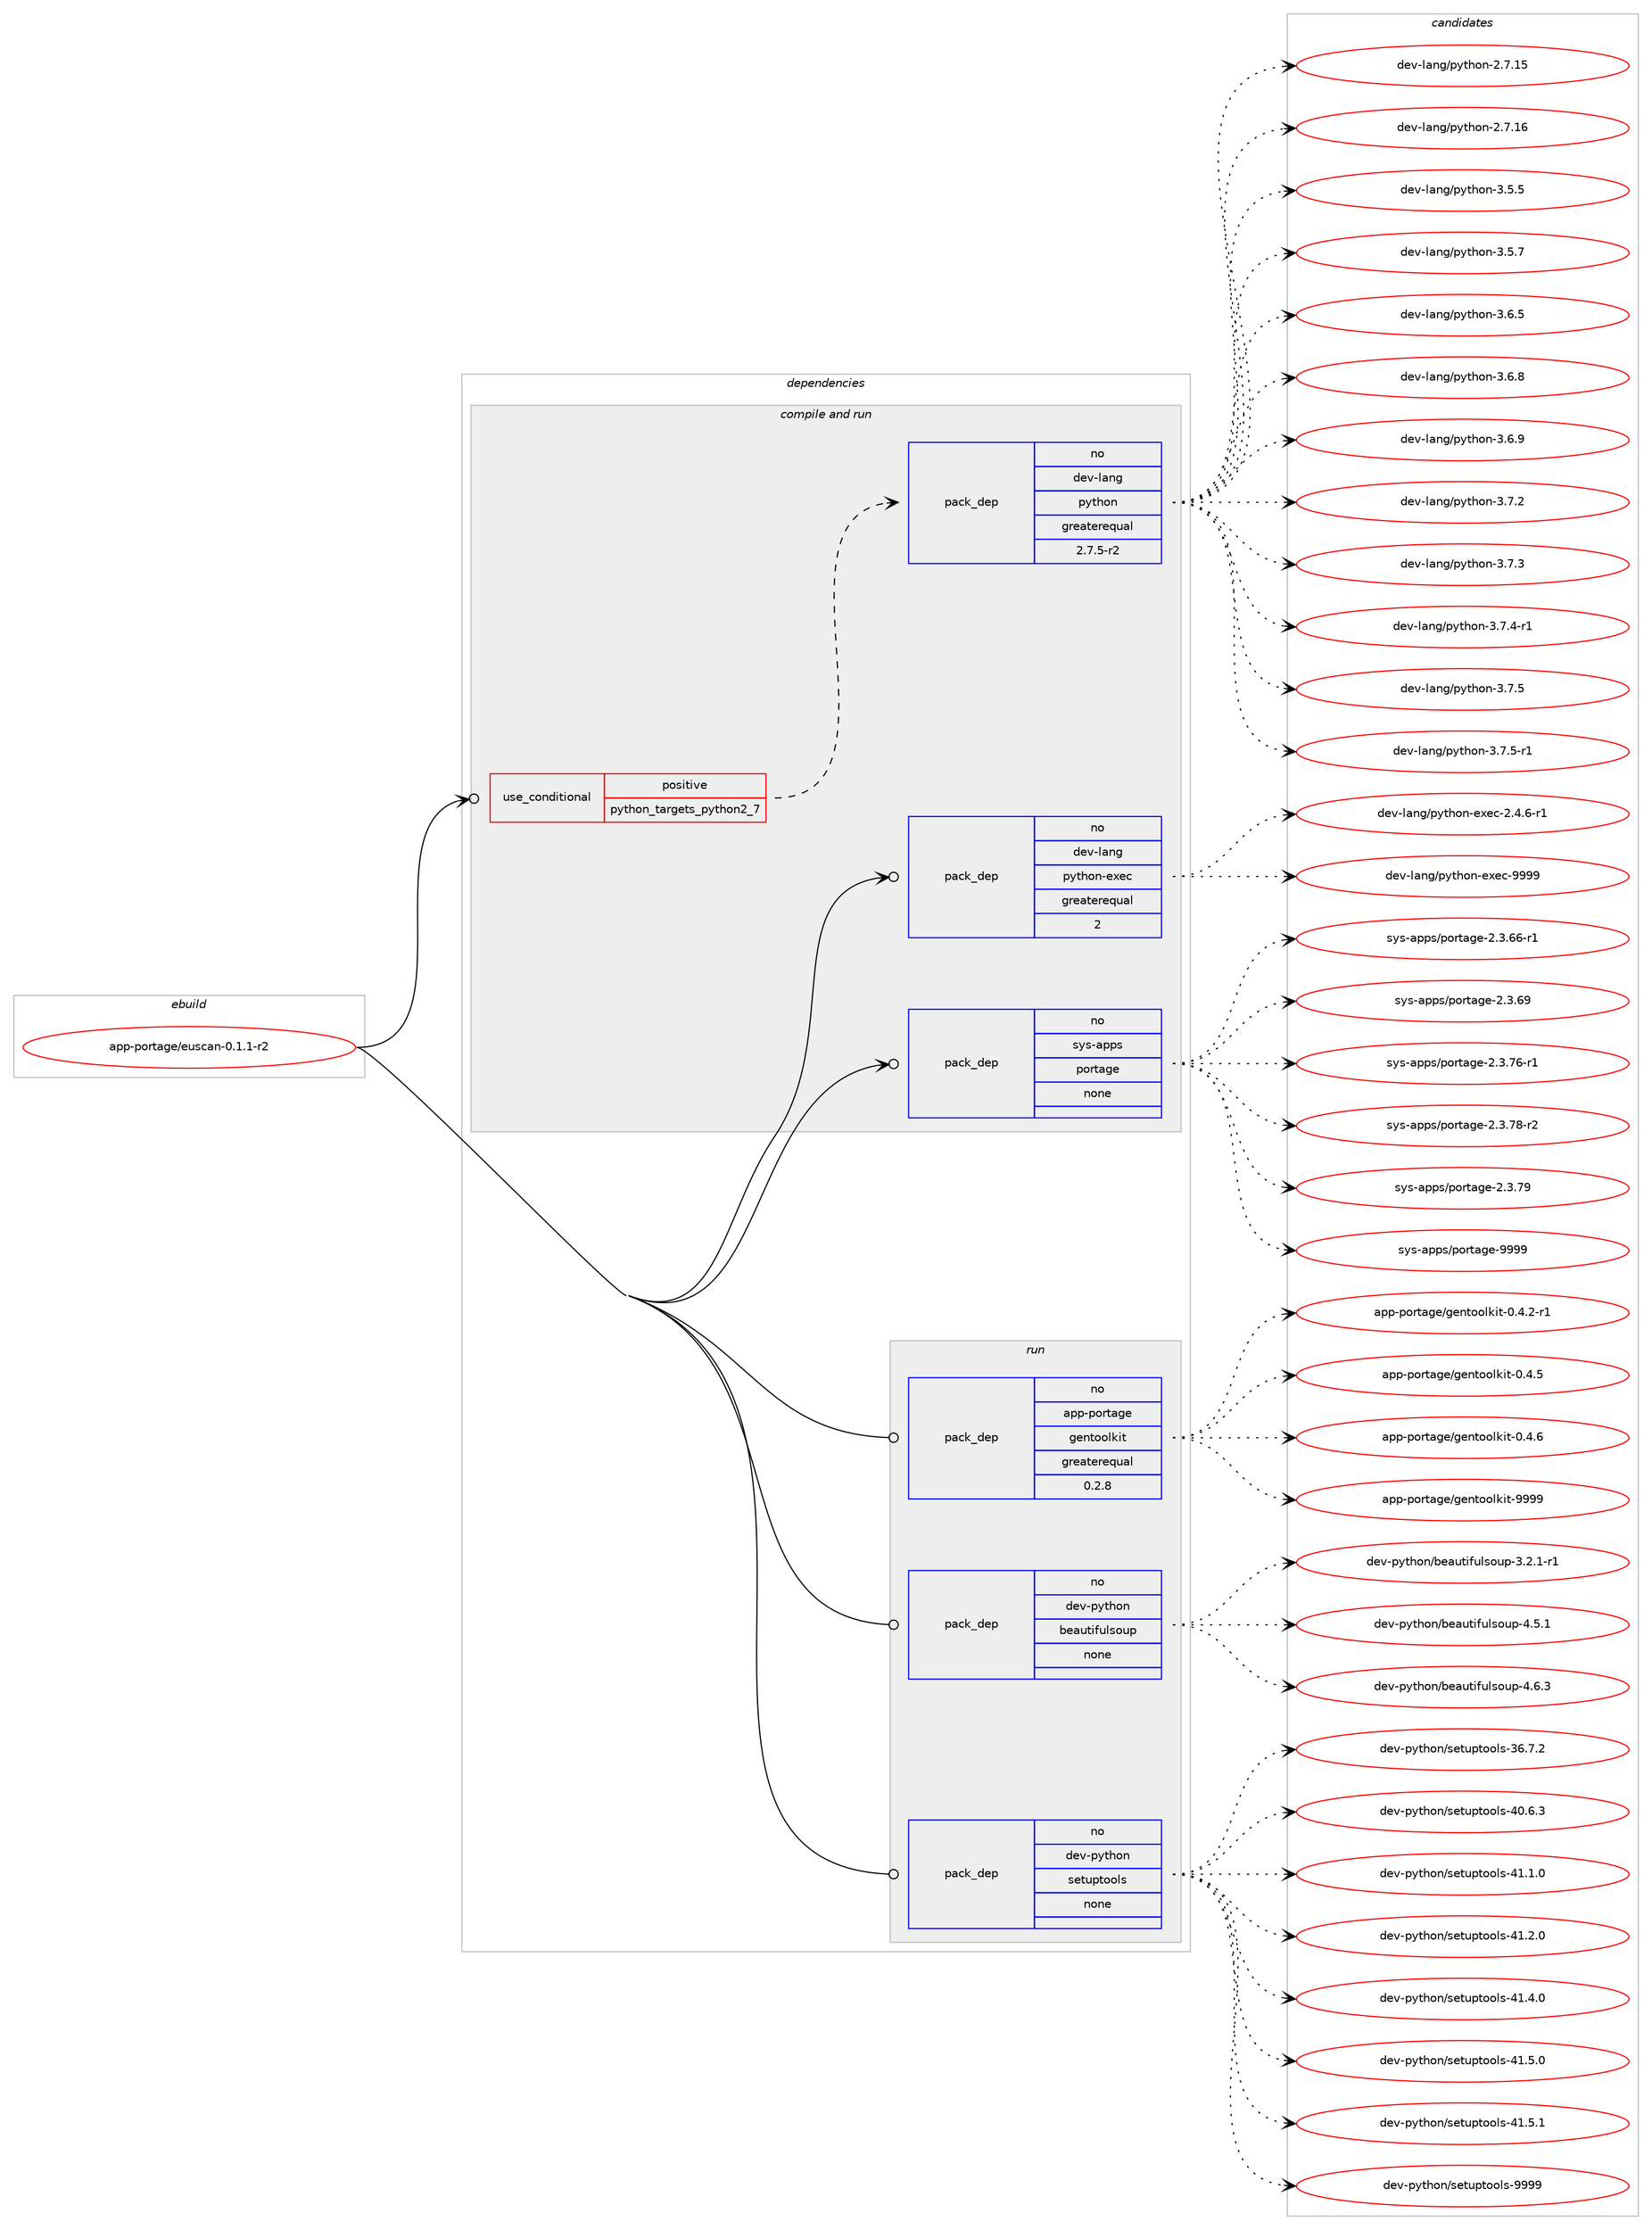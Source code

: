 digraph prolog {

# *************
# Graph options
# *************

newrank=true;
concentrate=true;
compound=true;
graph [rankdir=LR,fontname=Helvetica,fontsize=10,ranksep=1.5];#, ranksep=2.5, nodesep=0.2];
edge  [arrowhead=vee];
node  [fontname=Helvetica,fontsize=10];

# **********
# The ebuild
# **********

subgraph cluster_leftcol {
color=gray;
rank=same;
label=<<i>ebuild</i>>;
id [label="app-portage/euscan-0.1.1-r2", color=red, width=4, href="../app-portage/euscan-0.1.1-r2.svg"];
}

# ****************
# The dependencies
# ****************

subgraph cluster_midcol {
color=gray;
label=<<i>dependencies</i>>;
subgraph cluster_compile {
fillcolor="#eeeeee";
style=filled;
label=<<i>compile</i>>;
}
subgraph cluster_compileandrun {
fillcolor="#eeeeee";
style=filled;
label=<<i>compile and run</i>>;
subgraph cond120406 {
dependency505062 [label=<<TABLE BORDER="0" CELLBORDER="1" CELLSPACING="0" CELLPADDING="4"><TR><TD ROWSPAN="3" CELLPADDING="10">use_conditional</TD></TR><TR><TD>positive</TD></TR><TR><TD>python_targets_python2_7</TD></TR></TABLE>>, shape=none, color=red];
subgraph pack375525 {
dependency505063 [label=<<TABLE BORDER="0" CELLBORDER="1" CELLSPACING="0" CELLPADDING="4" WIDTH="220"><TR><TD ROWSPAN="6" CELLPADDING="30">pack_dep</TD></TR><TR><TD WIDTH="110">no</TD></TR><TR><TD>dev-lang</TD></TR><TR><TD>python</TD></TR><TR><TD>greaterequal</TD></TR><TR><TD>2.7.5-r2</TD></TR></TABLE>>, shape=none, color=blue];
}
dependency505062:e -> dependency505063:w [weight=20,style="dashed",arrowhead="vee"];
}
id:e -> dependency505062:w [weight=20,style="solid",arrowhead="odotvee"];
subgraph pack375526 {
dependency505064 [label=<<TABLE BORDER="0" CELLBORDER="1" CELLSPACING="0" CELLPADDING="4" WIDTH="220"><TR><TD ROWSPAN="6" CELLPADDING="30">pack_dep</TD></TR><TR><TD WIDTH="110">no</TD></TR><TR><TD>dev-lang</TD></TR><TR><TD>python-exec</TD></TR><TR><TD>greaterequal</TD></TR><TR><TD>2</TD></TR></TABLE>>, shape=none, color=blue];
}
id:e -> dependency505064:w [weight=20,style="solid",arrowhead="odotvee"];
subgraph pack375527 {
dependency505065 [label=<<TABLE BORDER="0" CELLBORDER="1" CELLSPACING="0" CELLPADDING="4" WIDTH="220"><TR><TD ROWSPAN="6" CELLPADDING="30">pack_dep</TD></TR><TR><TD WIDTH="110">no</TD></TR><TR><TD>sys-apps</TD></TR><TR><TD>portage</TD></TR><TR><TD>none</TD></TR><TR><TD></TD></TR></TABLE>>, shape=none, color=blue];
}
id:e -> dependency505065:w [weight=20,style="solid",arrowhead="odotvee"];
}
subgraph cluster_run {
fillcolor="#eeeeee";
style=filled;
label=<<i>run</i>>;
subgraph pack375528 {
dependency505066 [label=<<TABLE BORDER="0" CELLBORDER="1" CELLSPACING="0" CELLPADDING="4" WIDTH="220"><TR><TD ROWSPAN="6" CELLPADDING="30">pack_dep</TD></TR><TR><TD WIDTH="110">no</TD></TR><TR><TD>app-portage</TD></TR><TR><TD>gentoolkit</TD></TR><TR><TD>greaterequal</TD></TR><TR><TD>0.2.8</TD></TR></TABLE>>, shape=none, color=blue];
}
id:e -> dependency505066:w [weight=20,style="solid",arrowhead="odot"];
subgraph pack375529 {
dependency505067 [label=<<TABLE BORDER="0" CELLBORDER="1" CELLSPACING="0" CELLPADDING="4" WIDTH="220"><TR><TD ROWSPAN="6" CELLPADDING="30">pack_dep</TD></TR><TR><TD WIDTH="110">no</TD></TR><TR><TD>dev-python</TD></TR><TR><TD>beautifulsoup</TD></TR><TR><TD>none</TD></TR><TR><TD></TD></TR></TABLE>>, shape=none, color=blue];
}
id:e -> dependency505067:w [weight=20,style="solid",arrowhead="odot"];
subgraph pack375530 {
dependency505068 [label=<<TABLE BORDER="0" CELLBORDER="1" CELLSPACING="0" CELLPADDING="4" WIDTH="220"><TR><TD ROWSPAN="6" CELLPADDING="30">pack_dep</TD></TR><TR><TD WIDTH="110">no</TD></TR><TR><TD>dev-python</TD></TR><TR><TD>setuptools</TD></TR><TR><TD>none</TD></TR><TR><TD></TD></TR></TABLE>>, shape=none, color=blue];
}
id:e -> dependency505068:w [weight=20,style="solid",arrowhead="odot"];
}
}

# **************
# The candidates
# **************

subgraph cluster_choices {
rank=same;
color=gray;
label=<<i>candidates</i>>;

subgraph choice375525 {
color=black;
nodesep=1;
choice10010111845108971101034711212111610411111045504655464953 [label="dev-lang/python-2.7.15", color=red, width=4,href="../dev-lang/python-2.7.15.svg"];
choice10010111845108971101034711212111610411111045504655464954 [label="dev-lang/python-2.7.16", color=red, width=4,href="../dev-lang/python-2.7.16.svg"];
choice100101118451089711010347112121116104111110455146534653 [label="dev-lang/python-3.5.5", color=red, width=4,href="../dev-lang/python-3.5.5.svg"];
choice100101118451089711010347112121116104111110455146534655 [label="dev-lang/python-3.5.7", color=red, width=4,href="../dev-lang/python-3.5.7.svg"];
choice100101118451089711010347112121116104111110455146544653 [label="dev-lang/python-3.6.5", color=red, width=4,href="../dev-lang/python-3.6.5.svg"];
choice100101118451089711010347112121116104111110455146544656 [label="dev-lang/python-3.6.8", color=red, width=4,href="../dev-lang/python-3.6.8.svg"];
choice100101118451089711010347112121116104111110455146544657 [label="dev-lang/python-3.6.9", color=red, width=4,href="../dev-lang/python-3.6.9.svg"];
choice100101118451089711010347112121116104111110455146554650 [label="dev-lang/python-3.7.2", color=red, width=4,href="../dev-lang/python-3.7.2.svg"];
choice100101118451089711010347112121116104111110455146554651 [label="dev-lang/python-3.7.3", color=red, width=4,href="../dev-lang/python-3.7.3.svg"];
choice1001011184510897110103471121211161041111104551465546524511449 [label="dev-lang/python-3.7.4-r1", color=red, width=4,href="../dev-lang/python-3.7.4-r1.svg"];
choice100101118451089711010347112121116104111110455146554653 [label="dev-lang/python-3.7.5", color=red, width=4,href="../dev-lang/python-3.7.5.svg"];
choice1001011184510897110103471121211161041111104551465546534511449 [label="dev-lang/python-3.7.5-r1", color=red, width=4,href="../dev-lang/python-3.7.5-r1.svg"];
dependency505063:e -> choice10010111845108971101034711212111610411111045504655464953:w [style=dotted,weight="100"];
dependency505063:e -> choice10010111845108971101034711212111610411111045504655464954:w [style=dotted,weight="100"];
dependency505063:e -> choice100101118451089711010347112121116104111110455146534653:w [style=dotted,weight="100"];
dependency505063:e -> choice100101118451089711010347112121116104111110455146534655:w [style=dotted,weight="100"];
dependency505063:e -> choice100101118451089711010347112121116104111110455146544653:w [style=dotted,weight="100"];
dependency505063:e -> choice100101118451089711010347112121116104111110455146544656:w [style=dotted,weight="100"];
dependency505063:e -> choice100101118451089711010347112121116104111110455146544657:w [style=dotted,weight="100"];
dependency505063:e -> choice100101118451089711010347112121116104111110455146554650:w [style=dotted,weight="100"];
dependency505063:e -> choice100101118451089711010347112121116104111110455146554651:w [style=dotted,weight="100"];
dependency505063:e -> choice1001011184510897110103471121211161041111104551465546524511449:w [style=dotted,weight="100"];
dependency505063:e -> choice100101118451089711010347112121116104111110455146554653:w [style=dotted,weight="100"];
dependency505063:e -> choice1001011184510897110103471121211161041111104551465546534511449:w [style=dotted,weight="100"];
}
subgraph choice375526 {
color=black;
nodesep=1;
choice10010111845108971101034711212111610411111045101120101994550465246544511449 [label="dev-lang/python-exec-2.4.6-r1", color=red, width=4,href="../dev-lang/python-exec-2.4.6-r1.svg"];
choice10010111845108971101034711212111610411111045101120101994557575757 [label="dev-lang/python-exec-9999", color=red, width=4,href="../dev-lang/python-exec-9999.svg"];
dependency505064:e -> choice10010111845108971101034711212111610411111045101120101994550465246544511449:w [style=dotted,weight="100"];
dependency505064:e -> choice10010111845108971101034711212111610411111045101120101994557575757:w [style=dotted,weight="100"];
}
subgraph choice375527 {
color=black;
nodesep=1;
choice11512111545971121121154711211111411697103101455046514654544511449 [label="sys-apps/portage-2.3.66-r1", color=red, width=4,href="../sys-apps/portage-2.3.66-r1.svg"];
choice1151211154597112112115471121111141169710310145504651465457 [label="sys-apps/portage-2.3.69", color=red, width=4,href="../sys-apps/portage-2.3.69.svg"];
choice11512111545971121121154711211111411697103101455046514655544511449 [label="sys-apps/portage-2.3.76-r1", color=red, width=4,href="../sys-apps/portage-2.3.76-r1.svg"];
choice11512111545971121121154711211111411697103101455046514655564511450 [label="sys-apps/portage-2.3.78-r2", color=red, width=4,href="../sys-apps/portage-2.3.78-r2.svg"];
choice1151211154597112112115471121111141169710310145504651465557 [label="sys-apps/portage-2.3.79", color=red, width=4,href="../sys-apps/portage-2.3.79.svg"];
choice115121115459711211211547112111114116971031014557575757 [label="sys-apps/portage-9999", color=red, width=4,href="../sys-apps/portage-9999.svg"];
dependency505065:e -> choice11512111545971121121154711211111411697103101455046514654544511449:w [style=dotted,weight="100"];
dependency505065:e -> choice1151211154597112112115471121111141169710310145504651465457:w [style=dotted,weight="100"];
dependency505065:e -> choice11512111545971121121154711211111411697103101455046514655544511449:w [style=dotted,weight="100"];
dependency505065:e -> choice11512111545971121121154711211111411697103101455046514655564511450:w [style=dotted,weight="100"];
dependency505065:e -> choice1151211154597112112115471121111141169710310145504651465557:w [style=dotted,weight="100"];
dependency505065:e -> choice115121115459711211211547112111114116971031014557575757:w [style=dotted,weight="100"];
}
subgraph choice375528 {
color=black;
nodesep=1;
choice971121124511211111411697103101471031011101161111111081071051164548465246504511449 [label="app-portage/gentoolkit-0.4.2-r1", color=red, width=4,href="../app-portage/gentoolkit-0.4.2-r1.svg"];
choice97112112451121111141169710310147103101110116111111108107105116454846524653 [label="app-portage/gentoolkit-0.4.5", color=red, width=4,href="../app-portage/gentoolkit-0.4.5.svg"];
choice97112112451121111141169710310147103101110116111111108107105116454846524654 [label="app-portage/gentoolkit-0.4.6", color=red, width=4,href="../app-portage/gentoolkit-0.4.6.svg"];
choice971121124511211111411697103101471031011101161111111081071051164557575757 [label="app-portage/gentoolkit-9999", color=red, width=4,href="../app-portage/gentoolkit-9999.svg"];
dependency505066:e -> choice971121124511211111411697103101471031011101161111111081071051164548465246504511449:w [style=dotted,weight="100"];
dependency505066:e -> choice97112112451121111141169710310147103101110116111111108107105116454846524653:w [style=dotted,weight="100"];
dependency505066:e -> choice97112112451121111141169710310147103101110116111111108107105116454846524654:w [style=dotted,weight="100"];
dependency505066:e -> choice971121124511211111411697103101471031011101161111111081071051164557575757:w [style=dotted,weight="100"];
}
subgraph choice375529 {
color=black;
nodesep=1;
choice100101118451121211161041111104798101971171161051021171081151111171124551465046494511449 [label="dev-python/beautifulsoup-3.2.1-r1", color=red, width=4,href="../dev-python/beautifulsoup-3.2.1-r1.svg"];
choice10010111845112121116104111110479810197117116105102117108115111117112455246534649 [label="dev-python/beautifulsoup-4.5.1", color=red, width=4,href="../dev-python/beautifulsoup-4.5.1.svg"];
choice10010111845112121116104111110479810197117116105102117108115111117112455246544651 [label="dev-python/beautifulsoup-4.6.3", color=red, width=4,href="../dev-python/beautifulsoup-4.6.3.svg"];
dependency505067:e -> choice100101118451121211161041111104798101971171161051021171081151111171124551465046494511449:w [style=dotted,weight="100"];
dependency505067:e -> choice10010111845112121116104111110479810197117116105102117108115111117112455246534649:w [style=dotted,weight="100"];
dependency505067:e -> choice10010111845112121116104111110479810197117116105102117108115111117112455246544651:w [style=dotted,weight="100"];
}
subgraph choice375530 {
color=black;
nodesep=1;
choice100101118451121211161041111104711510111611711211611111110811545515446554650 [label="dev-python/setuptools-36.7.2", color=red, width=4,href="../dev-python/setuptools-36.7.2.svg"];
choice100101118451121211161041111104711510111611711211611111110811545524846544651 [label="dev-python/setuptools-40.6.3", color=red, width=4,href="../dev-python/setuptools-40.6.3.svg"];
choice100101118451121211161041111104711510111611711211611111110811545524946494648 [label="dev-python/setuptools-41.1.0", color=red, width=4,href="../dev-python/setuptools-41.1.0.svg"];
choice100101118451121211161041111104711510111611711211611111110811545524946504648 [label="dev-python/setuptools-41.2.0", color=red, width=4,href="../dev-python/setuptools-41.2.0.svg"];
choice100101118451121211161041111104711510111611711211611111110811545524946524648 [label="dev-python/setuptools-41.4.0", color=red, width=4,href="../dev-python/setuptools-41.4.0.svg"];
choice100101118451121211161041111104711510111611711211611111110811545524946534648 [label="dev-python/setuptools-41.5.0", color=red, width=4,href="../dev-python/setuptools-41.5.0.svg"];
choice100101118451121211161041111104711510111611711211611111110811545524946534649 [label="dev-python/setuptools-41.5.1", color=red, width=4,href="../dev-python/setuptools-41.5.1.svg"];
choice10010111845112121116104111110471151011161171121161111111081154557575757 [label="dev-python/setuptools-9999", color=red, width=4,href="../dev-python/setuptools-9999.svg"];
dependency505068:e -> choice100101118451121211161041111104711510111611711211611111110811545515446554650:w [style=dotted,weight="100"];
dependency505068:e -> choice100101118451121211161041111104711510111611711211611111110811545524846544651:w [style=dotted,weight="100"];
dependency505068:e -> choice100101118451121211161041111104711510111611711211611111110811545524946494648:w [style=dotted,weight="100"];
dependency505068:e -> choice100101118451121211161041111104711510111611711211611111110811545524946504648:w [style=dotted,weight="100"];
dependency505068:e -> choice100101118451121211161041111104711510111611711211611111110811545524946524648:w [style=dotted,weight="100"];
dependency505068:e -> choice100101118451121211161041111104711510111611711211611111110811545524946534648:w [style=dotted,weight="100"];
dependency505068:e -> choice100101118451121211161041111104711510111611711211611111110811545524946534649:w [style=dotted,weight="100"];
dependency505068:e -> choice10010111845112121116104111110471151011161171121161111111081154557575757:w [style=dotted,weight="100"];
}
}

}
